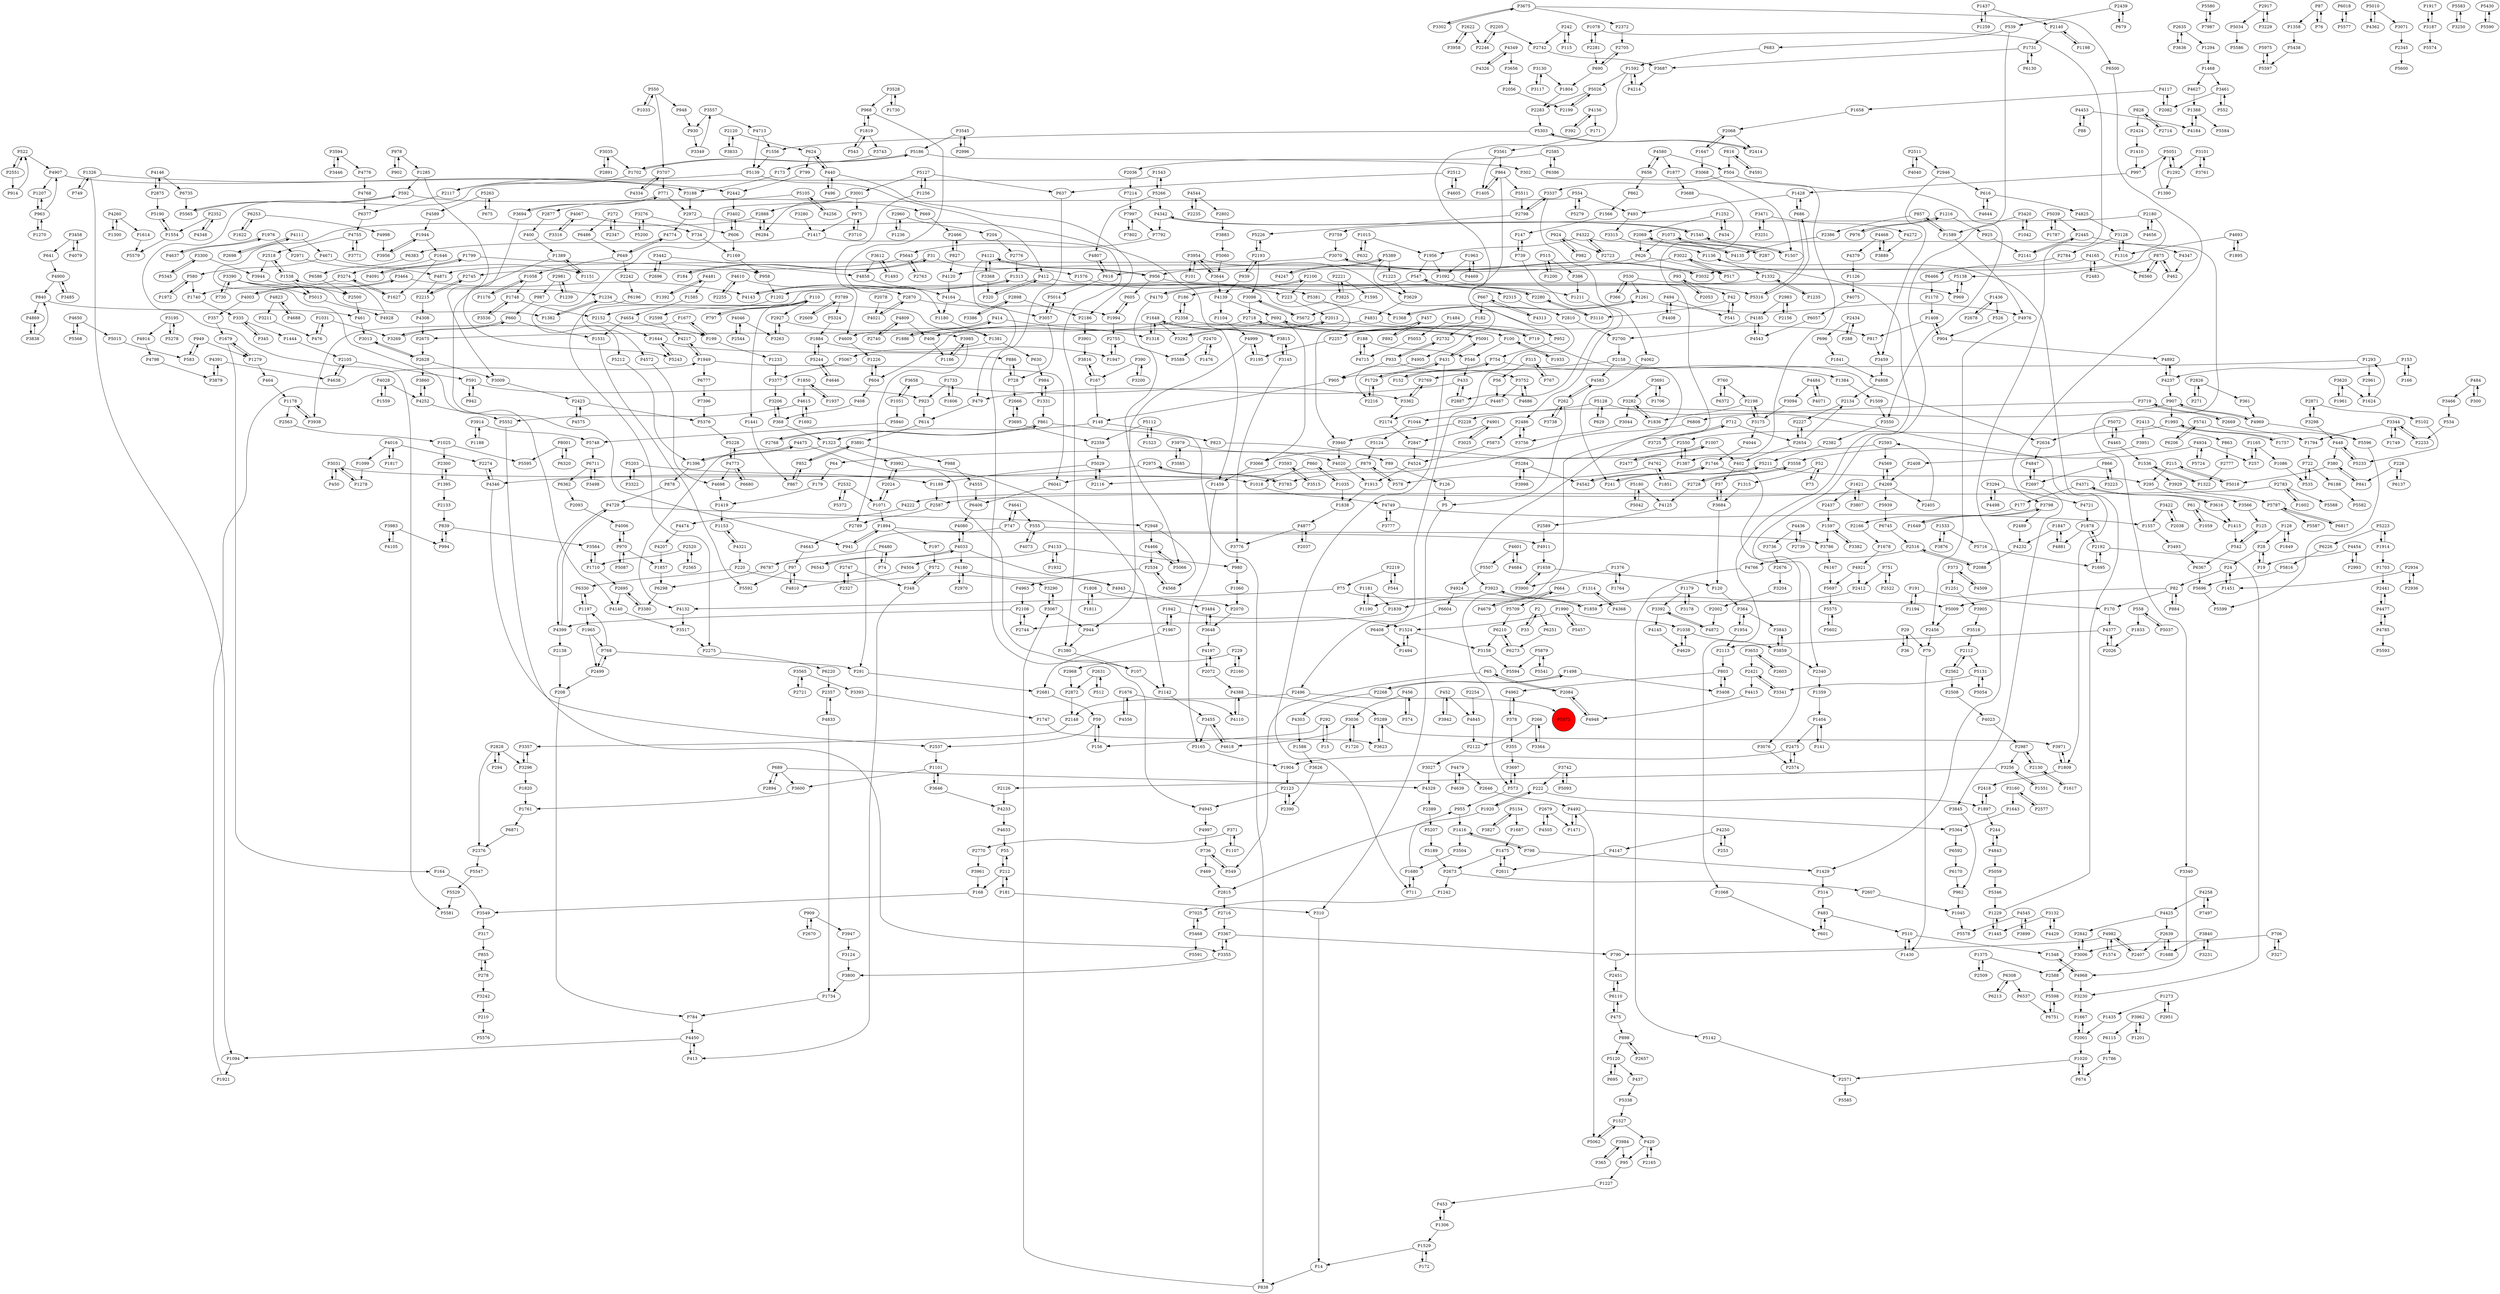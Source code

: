 digraph {
	P1428 -> P493
	P554 -> P5212
	P1498 -> P3408
	P2442 -> P3402
	P968 -> P1180
	P5580 -> P7987
	P4877 -> P2037
	P2072 -> P4197
	P2358 -> P100
	P1687 -> P1475
	P6367 -> P5696
	P3761 -> P3101
	P1007 -> P2477
	P2358 -> P406
	P4133 -> P1932
	P4143 -> P1313
	P3992 -> P2024
	P2961 -> P1624
	P1559 -> P4028
	P504 -> P3337
	P89 -> P126
	P3464 -> P4143
	P5568 -> P4650
	P3175 -> P2198
	P1007 -> P402
	P839 -> P994
	P5034 -> P5586
	P97 -> P5592
	P2609 -> P3789
	P1376 -> P1764
	P4033 -> P4180
	P4197 -> P2072
	P2002 -> P4872
	P1252 -> P434
	P14 -> P838
	P768 -> P1197
	P4020 -> P1913
	P504 -> P3550
	P1436 -> P526
	P2587 -> P2789
	P2001 -> P1667
	P4921 -> P2412
	P2728 -> P4125
	P3648 -> P4197
	P4140 -> P3517
	P4871 -> P2215
	P4067 -> P3316
	P2871 -> P3298
	P5062 -> P1527
	P1059 -> P61
	P4544 -> P2802
	P4321 -> P220
	P4222 -> P4474
	P2108 -> P4399
	P6537 -> P6751
	P3302 -> P3675
	P1322 -> P1536
	P534 -> P2233
	P1894 -> P197
	P6115 -> P1786
	P335 -> P1444
	P1993 -> P1757
	P2669 -> P1794
	P5211 -> P241
	P3464 -> P4003
	P1731 -> P6130
	P1809 -> P2418
	P420 -> P2165
	P2993 -> P4454
	P5087 -> P970
	P1404 -> P141
	P4715 -> P188
	P1884 -> P5244
	P4117 -> P1658
	P1897 -> P2418
	P898 -> P2657
	P6298 -> P3380
	P1877 -> P3688
	P827 -> P2466
	P2423 -> P5376
	P2888 -> P6284
	P1313 -> P4143
	P3504 -> P1680
	P1416 -> P3504
	P97 -> P4810
	P4755 -> P3771
	P3594 -> P3446
	P728 -> P2666
	P618 -> P4807
	P1878 -> P2192
	P3274 -> P1627
	P4349 -> P4326
	P2744 -> P2108
	P686 -> P5316
	P1710 -> P2695
	P5131 -> P5054
	P4650 -> P5568
	P156 -> P59
	P1273 -> P1435
	P4997 -> P736
	P4637 -> P1976
	P4237 -> P907
	P4347 -> P462
	P3942 -> P452
	P1099 -> P1278
	P4575 -> P2423
	P1622 -> P6253
	P1734 -> P784
	P1256 -> P4609
	P5716 -> P1695
	P220 -> P3290
	P4798 -> P3879
	P2496 -> P5573
	P390 -> P167
	P2934 -> P1451
	P857 -> P2386
	P994 -> P839
	P592 -> P669
	P100 -> P1933
	P952 -> P754
	P626 -> P956
	P2565 -> P2520
	P2038 -> P3422
	P2946 -> P3459
	P2268 -> P1498
	P2340 -> P1359
	P2280 -> P547
	P3442 -> P4858
	P1614 -> P5579
	P4474 -> P4207
	P1259 -> P1437
	P4943 -> P3484
	P294 -> P2828
	P4524 -> P1913
	P3742 -> P5093
	P949 -> P583
	P4147 -> P2611
	P949 -> P1279
	P2739 -> P4436
	P1648 -> P3292
	P2445 -> P2141
	P6408 -> P1494
	P1316 -> P3128
	P630 -> P984
	P3455 -> P5165
	P2001 -> P1020
	P5072 -> P4465
	P3688 -> P3923
	P4492 -> P1471
	P3390 -> P5013
	P722 -> P6188
	P3251 -> P3471
	P574 -> P456
	P3101 -> P3761
	P1659 -> P3900
	P1748 -> P2152
	P3938 -> P1178
	P4773 -> P5228
	P573 -> P3697
	P555 -> P3786
	P541 -> P42
	P5741 -> P5596
	P3022 -> P1068
	P2551 -> P522
	P3422 -> P2038
	P4170 -> P2100
	P1181 -> P1839
	P1234 -> P1382
	P295 -> P3566
	P4545 -> P3899
	P302 -> P1387
	P4260 -> P1300
	P15 -> P292
	P1475 -> P2611
	P3984 -> P365
	P3124 -> P3800
	P371 -> P2770
	P2123 -> P2390
	P469 -> P2815
	P5189 -> P2673
	P5575 -> P5602
	P5066 -> P4466
	P3393 -> P1747
	P1627 -> P3274
	P1382 -> P1234
	P6220 -> P2357
	P5059 -> P5346
	P924 -> P982
	P5552 -> P3355
	P798 -> P1416
	P484 -> P300
	P1476 -> P2470
	P1405 -> P864
	P522 -> P4907
	P771 -> P2972
	P1292 -> P1390
	P580 -> P1972
	P2424 -> P1410
	P3566 -> P125
	P288 -> P2434
	P712 -> P3725
	P390 -> P3200
	P1576 -> P5381
	P7214 -> P7997
	P4749 -> P3777
	P1107 -> P371
	P291 -> P2681
	P4388 -> P4110
	P3001 -> P6284
	P1617 -> P2130
	P6210 -> P6273
	P2783 -> P2587
	P1094 -> P1921
	P2113 -> P803
	P1390 -> P5051
	P669 -> P2466
	P3044 -> P3756
	P4348 -> P2352
	P5105 -> P4256
	P841 -> P380
	P3001 -> P2888
	P5015 -> P583
	P2611 -> P1475
	P1178 -> P2563
	P4185 -> P2700
	P515 -> P1200
	P82 -> P170
	P624 -> P440
	P924 -> P2723
	P2747 -> P348
	P5072 -> P2634
	P958 -> P1202
	P4572 -> P4698
	P5154 -> P3827
	P2105 -> P591
	P4809 -> P406
	P366 -> P530
	P1533 -> P5716
	P2875 -> P4146
	P1523 -> P5112
	P153 -> P166
	P4436 -> P2739
	P4346 -> P2537
	P3710 -> P975
	P1261 -> P1368
	P4945 -> P4997
	P4016 -> P1099
	P1895 -> P4693
	P909 -> P2670
	P2654 -> P2227
	P3035 -> P2891
	P1602 -> P2783
	P3098 -> P2718
	P695 -> P5120
	P4892 -> P4237
	P335 -> P345
	P7997 -> P7792
	P1543 -> P5581
	P1073 -> P287
	P3833 -> P2120
	P3594 -> P4776
	P3471 -> P4272
	P3031 -> P450
	P79 -> P1430
	P2215 -> P4308
	P5 -> P310
	P2755 -> P5589
	P840 -> P4869
	P1847 -> P4881
	P6110 -> P2451
	P4774 -> P649
	P3771 -> P4755
	P3798 -> P1649
	P1020 -> P2571
	P2718 -> P2675
	P2130 -> P2987
	P2216 -> P1729
	P197 -> P572
	P1415 -> P542
	P3256 -> P1551
	P573 -> P955
	P1388 -> P4184
	P414 -> P1886
	P2972 -> P1459
	P1015 -> P1956
	P4146 -> P2875
	P1649 -> P3798
	P1949 -> P6041
	P7997 -> P7802
	P4982 -> P2407
	P3859 -> P2340
	P6383 -> P6586
	P4580 -> P1877
	P4391 -> P3879
	P3022 -> P517
	P1949 -> P6777
	P3298 -> P448
	P2870 -> P1994
	P2783 -> P5588
	P2439 -> P679
	P1170 -> P1408
	P2927 -> P3985
	P1035 -> P860
	P3653 -> P2421
	P4601 -> P4684
	P2522 -> P751
	P4877 -> P3776
	P3725 -> P712
	P892 -> P457
	P1595 -> P5672
	P1677 -> P199
	P3752 -> P4467
	P6330 -> P1197
	P1176 -> P1058
	P28 -> P19
	P402 -> P57
	P3420 -> P1589
	P1545 -> P4342
	P1226 -> P604
	P314 -> P483
	P5565 -> P592
	P683 -> P1592
	P1408 -> P904
	P1368 -> P1261
	P1416 -> P798
	P4091 -> P1799
	P6480 -> P74
	P790 -> P2451
	P4823 -> P3211
	P3485 -> P4900
	P768 -> P2499
	P2698 -> P4111
	P526 -> P904
	P494 -> P4408
	P7396 -> P5376
	P1536 -> P1322
	P5266 -> P4807
	P4823 -> P4688
	P2755 -> P1947
	P3743 -> P173
	P2205 -> P2742
	P5289 -> P3971
	P3838 -> P4869
	P5879 -> P5594
	P4326 -> P4349
	P5200 -> P3276
	P970 -> P4006
	P5507 -> P4924
	P546 -> P433
	P2174 -> P2847
	P878 -> P4729
	P4170 -> P5066
	P692 -> P719
	P686 -> P1428
	P3899 -> P4545
	P1624 -> P1293
	P948 -> P930
	P591 -> P942
	P4003 -> P357
	P2571 -> P5585
	P6711 -> P3498
	P167 -> P3816
	P1313 -> P3940
	P3322 -> P5203
	P3827 -> P5154
	P1538 -> P5013
	P4921 -> P5697
	P1169 -> P958
	P4322 -> P1956
	P220 -> P6330
	P6308 -> P6537
	P5102 -> P5233
	P1878 -> P4881
	P5975 -> P5597
	P1408 -> P817
	P5165 -> P1904
	P1285 -> P3009
	P4468 -> P3889
	P2550 -> P3066
	P2716 -> P3367
	P1592 -> P5026
	P110 -> P797
	P24 -> P1451
	P1799 -> P4091
	P2255 -> P4610
	P5093 -> P3742
	P3561 -> P864
	P2414 -> P5303
	P4721 -> P1878
	P4023 -> P2987
	P5180 -> P4125
	P2100 -> P223
	P3160 -> P1643
	P3368 -> P4121
	P1976 -> P4637
	P1648 -> P3815
	P5697 -> P5575
	P6018 -> P5577
	P2585 -> P6386
	P754 -> P152
	P2520 -> P1710
	P4121 -> P3368
	P4121 -> P956
	P3900 -> P1659
	P8001 -> P6320
	P6480 -> P6787
	P4481 -> P1392
	P547 -> P186
	P1331 -> P984
	P73 -> P52
	P5091 -> P431
	P3392 -> P4145
	P3128 -> P2784
	P5324 -> P1884
	P4006 -> P970
	P2634 -> P4847
	P550 -> P3707
	P690 -> P2705
	P215 -> P5018
	P2562 -> P2112
	P272 -> P2347
	P3623 -> P5289
	P852 -> P867
	P3280 -> P1417
	P1179 -> P3178
	P1273 -> P2951
	P2345 -> P5600
	P1606 -> P1733
	P3006 -> P2842
	P31 -> P184
	P3009 -> P2423
	P3296 -> P3357
	P4639 -> P4479
	P182 -> P2732
	P2180 -> P3759
	P3446 -> P3594
	P1417 -> P6383
	P1035 -> P1838
	P558 -> P1833
	P4901 -> P3025
	P3223 -> P866
	P956 -> P605
	P199 -> P1677
	P6377 -> P4755
	P4346 -> P2274
	P1306 -> P453
	P2126 -> P4233
	P3565 -> P3393
	P2140 -> P1731
	P624 -> P799
	P3646 -> P1101
	P1507 -> P1545
	P6560 -> P875
	P2842 -> P3006
	P2675 -> P2628
	P3364 -> P266
	P2165 -> P420
	P2315 -> P2810
	P262 -> P3738
	P2740 -> P4809
	P855 -> P278
	P1730 -> P3528
	P4469 -> P1963
	P1920 -> P222
	P5468 -> P7025
	P2872 -> P2148
	P6170 -> P962
	P4252 -> P5552
	P6057 -> P4543
	P2357 -> P4833
	P861 -> P823
	P4969 -> P907
	P4467 -> P2174
	P6196 -> P4572
	P1917 -> P3187
	P2437 -> P1597
	P433 -> P479
	P2971 -> P4871
	P2728 -> P3558
	P1256 -> P5127
	P3905 -> P3518
	P3057 -> P728
	P816 -> P4591
	P368 -> P1323
	P5303 -> P1556
	P2802 -> P3883
	P2696 -> P3442
	P6253 -> P1622
	P6680 -> P4773
	P2300 -> P1395
	P1702 -> P5186
	P355 -> P3697
	P1731 -> P3687
	P3130 -> P1804
	P1819 -> P3743
	P3282 -> P3044
	P2327 -> P2747
	P939 -> P2193
	P242 -> P2742
	P3777 -> P4749
	P816 -> P504
	P3117 -> P3130
	P1531 -> P5592
	P4776 -> P4768
	P1747 -> P3623
	P616 -> P4644
	P3067 -> P944
	P3282 -> P1836
	P987 -> P660
	P2603 -> P3653
	P4105 -> P3983
	P2192 -> P3230
	P2654 -> P2134
	P3954 -> P101
	P5284 -> P4542
	P1018 -> P4749
	P1761 -> P6871
	P5879 -> P5541
	P4825 -> P3128
	P4391 -> P4638
	P4999 -> P1195
	P3658 -> P3362
	P1954 -> P364
	P1358 -> P5438
	P2134 -> P2227
	P3719 -> P6808
	P601 -> P483
	P2676 -> P3204
	P530 -> P366
	P2512 -> P4605
	P5190 -> P1554
	P4046 -> P3263
	P292 -> P15
	P988 -> P4555
	P3461 -> P552
	P6251 -> P6273
	P1092 -> P1211
	P6777 -> P7396
	P4968 -> P3230
	P1746 -> P4542
	P3646 -> P4233
	P799 -> P2442
	P1179 -> P3392
	P751 -> P2522
	P184 -> P31
	P1990 -> P1524
	P2894 -> P689
	P128 -> P28
	P656 -> P862
	P3036 -> P1720
	P1389 -> P1151
	P1086 -> P535
	P3616 -> P4371
	P4843 -> P5059
	P1692 -> P4615
	P1678 -> P4921
	P626 -> P517
	P2705 -> P690
	P1894 -> P941
	P4833 -> P1734
	P1961 -> P3620
	P739 -> P147
	P42 -> P3110
	P1235 -> P1332
	P4583 -> P262
	P2666 -> P3695
	P440 -> P496
	P4125 -> P2589
	P1437 -> P2140
	P554 -> P493
	P689 -> P3600
	P706 -> P3006
	P2423 -> P4575
	P3422 -> P1557
	P3951 -> P2408
	P719 -> P573
	P1044 -> P5124
	P4556 -> P1676
	P5597 -> P5975
	P1509 -> P3550
	P2516 -> P4766
	P4120 -> P4164
	P5112 -> P2359
	P3545 -> P2996
	P1658 -> P2068
	P87 -> P1358
	P448 -> P380
	P65 -> P549
	P3691 -> P1706
	P412 -> P223
	P4773 -> P6680
	P4033 -> P4943
	P1956 -> P1092
	P5696 -> P5599
	P862 -> P1566
	P1202 -> P2598
	P1239 -> P2981
	P378 -> P4962
	P461 -> P3013
	P4610 -> P2255
	P4256 -> P5105
	P2407 -> P4982
	P3947 -> P3124
	P4545 -> P5578
	P5748 -> P6711
	P861 -> P2768
	P74 -> P6480
	P3094 -> P3175
	P208 -> P784
	P2563 -> P1025
	P1956 -> P547
	P728 -> P886
	P2981 -> P1239
	P4633 -> P55
	P5207 -> P5189
	P4484 -> P4071
	P7025 -> P5468
	P2628 -> P3860
	P4693 -> P1316
	P2635 -> P3636
	P4544 -> P2235
	P191 -> P1194
	P75 -> P5009
	P5051 -> P997
	P1548 -> P4968
	P2631 -> P512
	P52 -> P73
	P1314 -> P1190
	P3110 -> P2280
	P3684 -> P120
	P1786 -> P674
	P2798 -> P3337
	P2828 -> P294
	P3961 -> P168
	P1468 -> P3461
	P1261 -> P4976
	P4073 -> P555
	P2975 -> P3783
	P5203 -> P1189
	P365 -> P3984
	P5511 -> P2798
	P3484 -> P3648
	P2180 -> P4656
	P4342 -> P7792
	P866 -> P2697
	P327 -> P706
	P3979 -> P3585
	P736 -> P549
	P3175 -> P4044
	P2486 -> P5873
	P4075 -> P6057
	P452 -> P3942
	P734 -> P1169
	P4713 -> P1556
	P1498 -> P2268
	P838 -> P3067
	P4568 -> P2534
	P4477 -> P4785
	P244 -> P4843
	P2158 -> P4583
	P2593 -> P64
	P4934 -> P3558
	P583 -> P949
	P3891 -> P988
	P2776 -> P1313
	P1435 -> P2001
	P2574 -> P2475
	P4269 -> P4222
	P2037 -> P4877
	P5787 -> P5587
	P4810 -> P97
	P5091 -> P2718
	P1914 -> P5223
	P5228 -> P4773
	P4269 -> P5939
	P907 -> P4969
	P904 -> P4892
	P930 -> P3349
	P2898 -> P3386
	P2140 -> P1198
	P2622 -> P3958
	P4591 -> P816
	P3274 -> P1740
	P1430 -> P510
	P5741 -> P6206
	P4033 -> P4080
	P1165 -> P1086
	P6308 -> P6213
	P2193 -> P3098
	P315 -> P56
	P5105 -> P2877
	P171 -> P3561
	P3983 -> P994
	P4858 -> P4164
	P186 -> P2358
	P3707 -> P4334
	P1285 -> P592
	P2593 -> P4569
	P6320 -> P8001
	P4132 -> P3517
	P5438 -> P5597
	P1597 -> P3786
	P2072 -> P4388
	P550 -> P948
	P5468 -> P5591
	P5724 -> P4934
	P4609 -> P1226
	P2483 -> P4165
	P2389 -> P5207
	P1445 -> P1229
	P2635 -> P1294
	P2589 -> P4911
	P1621 -> P2437
	P6466 -> P1170
	P4643 -> P97
	P1197 -> P1965
	P4477 -> P2441
	P3940 -> P4020
	P1236 -> P2960
	P2588 -> P5598
	P2470 -> P5589
	P942 -> P591
	P2489 -> P4232
	P550 -> P1033
	P976 -> P1216
	P962 -> P1045
	P5029 -> P1189
	P448 -> P5233
	P4881 -> P1847
	P147 -> P739
	P5223 -> P1914
	P1679 -> P1279
	P2013 -> P952
	P3752 -> P4686
	P4040 -> P2511
	P3032 -> P3070
	P4688 -> P4823
	P3367 -> P3355
	P543 -> P1819
	P1920 -> P2815
	P2714 -> P828
	P164 -> P3549
	P6604 -> P6408
	P1729 -> P431
	P278 -> P855
	P2654 -> P402
	P4165 -> P6560
	P1180 -> P1381
	P4322 -> P3340
	P2352 -> P1554
	P3694 -> P5243
	P2421 -> P3341
	P93 -> P42
	P3263 -> P2927
	P1894 -> P4911
	P400 -> P1389
	P1294 -> P1468
	P1437 -> P1259
	P3984 -> P95
	P1838 -> P4877
	P2987 -> P2130
	P3368 -> P320
	P4453 -> P4184
	P5112 -> P1523
	P3815 -> P1648
	P2268 -> P4303
	P1292 -> P5051
	P3160 -> P2577
	P2386 -> P4135
	P860 -> P1035
	P3789 -> P5324
	P2470 -> P1476
	P5939 -> P6745
	P2500 -> P461
	P1058 -> P1748
	P817 -> P3459
	P4847 -> P2697
	P3653 -> P2603
	P637 -> P4945
	P3914 -> P5748
	P2372 -> P2705
	P1326 -> P749
	P4247 -> P5389
	P2105 -> P4638
	P3616 -> P1415
	P4928 -> P1538
	P1538 -> P2518
	P6253 -> P4998
	P476 -> P1031
	P3195 -> P4914
	P3066 -> P1459
	P2193 -> P939
	P4260 -> P1614
	P1543 -> P5266
	P1648 -> P1318
	P3128 -> P1316
	P522 -> P2551
	P1451 -> P24
	P3067 -> P3290
	P76 -> P87
	P5124 -> P879
	P1126 -> P4075
	P320 -> P412
	P3269 -> P660
	P4111 -> P2698
	P7987 -> P5580
	P5026 -> P2283
	P3458 -> P4079
	P3006 -> P2588
	P3290 -> P3067
	P2544 -> P4046
	P2960 -> P1236
	P1703 -> P2441
	P1293 -> P905
	P2198 -> P3175
	P2192 -> P1695
	P6273 -> P6210
	P542 -> P6367
	P2376 -> P5547
	P4654 -> P1531
	P1441 -> P867
	P315 -> P767
	P153 -> P4237
	P1104 -> P4999
	P978 -> P902
	P1181 -> P1190
	P3377 -> P3206
	P272 -> P6486
	P2405 -> P2593
	P2466 -> P827
	P2024 -> P1071
	P1033 -> P550
	P2228 -> P3940
	P1436 -> P2678
	P4905 -> P2216
	P1375 -> P2509
	P3962 -> P6115
	P2082 -> P4117
	P5212 -> P1396
	P2970 -> P4180
	P1300 -> P4260
	P5051 -> P1292
	P1201 -> P3962
	P4028 -> P4252
	P110 -> P2152
	P939 -> P4139
	P1592 -> P2496
	P1323 -> P4132
	P494 -> P541
	P1592 -> P4214
	P3825 -> P2221
	P3845 -> P962
	P3057 -> P5014
	P5120 -> P695
	P6586 -> P2500
	P898 -> P5120
	P453 -> P1306
	P6817 -> P5787
	P3296 -> P1820
	P3098 -> P5672
	P287 -> P1073
	P3859 -> P3843
	P2768 -> P861
	P3518 -> P2112
	P1585 -> P4654
	P222 -> P1897
	P3901 -> P3816
	P4808 -> P2134
	P1545 -> P1507
	P605 -> P1994
	P4907 -> P3188
	P3675 -> P2372
	P2100 -> P2315
	P2670 -> P909
	P2723 -> P4322
	P2158 -> P2634
	P5389 -> P3629
	P2242 -> P6196
	P5014 -> P3057
	P4269 -> P2405
	P614 -> P3891
	P5139 -> P2117
	P4329 -> P2389
	P749 -> P1326
	P6130 -> P1731
	P2678 -> P1436
	P592 -> P5565
	P970 -> P1857
	P3132 -> P1445
	P6871 -> P2376
	P3786 -> P6167
	P5010 -> P4362
	P1151 -> P1389
	P262 -> P4583
	P5596 -> P5599
	P2024 -> P3992
	P4111 -> P4671
	P2718 -> P5091
	P2068 -> P1647
	P803 -> P3408
	P3648 -> P3484
	P4569 -> P4269
	P2783 -> P1602
	P1278 -> P3031
	P1794 -> P722
	P4901 -> P2847
	P120 -> P364
	P223 -> P2013
	P6711 -> P6362
	P4982 -> P790
	P278 -> P3242
	P2695 -> P4140
	P2 -> P6251
	P606 -> P1169
	P3843 -> P3859
	P2960 -> P204
	P2518 -> P3944
	P1944 -> P3956
	P6041 -> P6406
	P212 -> P55
	P4479 -> P4639
	P4003 -> P3464
	P2520 -> P2565
	P115 -> P242
	P2518 -> P1538
	P56 -> P4467
	P3315 -> P1136
	P2870 -> P4021
	P3695 -> P2666
	P6137 -> P228
	P166 -> P153
	P3550 -> P2382
	P2639 -> P2407
	P3675 -> P6500
	P606 -> P3402
	P4968 -> P1548
	P4156 -> P171
	P679 -> P2439
	P3390 -> P1382
	P674 -> P1020
	P3985 -> P1186
	P4233 -> P4633
	P2550 -> P1387
	P1820 -> P1761
	P1967 -> P2681
	P310 -> P14
	P747 -> P4641
	P204 -> P2776
	P2186 -> P3901
	P1972 -> P580
	P4146 -> P6735
	P969 -> P5138
	P2508 -> P4023
	P852 -> P3891
	P1189 -> P2587
	P29 -> P36
	P5672 -> P3098
	P5940 -> P5748
	P4914 -> P4798
	P75 -> P4132
	P1190 -> P1181
	P5873 -> P4524
	P1211 -> P2486
	P4067 -> P734
	P1921 -> P1949
	P168 -> P3549
	P3188 -> P2972
	P1315 -> P3684
	P530 -> P969
	P2219 -> P544
	P667 -> P182
	P660 -> P1531
	P5142 -> P2571
	P760 -> P2198
	P6110 -> P475
	P4969 -> P5596
	P2108 -> P2744
	P1165 -> P257
	P4044 -> P1746
	P172 -> P1529
	P554 -> P5279
	P3195 -> P5278
	P4481 -> P1585
	P4408 -> P494
	P1646 -> P3274
	P604 -> P1226
	P357 -> P1679
	P3691 -> P3282
	P3620 -> P1624
	P2088 -> P2516
	P3838 -> P840
	P5583 -> P3250
	P618 -> P5014
	P840 -> P461
	P515 -> P386
	P2534 -> P4568
	P1574 -> P4982
	P1804 -> P2283
	P266 -> P3364
	P5211 -> P295
	P1746 -> P3076
	P2534 -> P4963
	P1468 -> P4627
	P2084 -> P65
	P4729 -> P4399
	P52 -> P1315
	P5154 -> P1687
	P5289 -> P3623
	P2130 -> P1617
	P364 -> P1954
	P2254 -> P4845
	P2763 -> P5643
	P2679 -> P4505
	P3362 -> P2769
	P253 -> P4250
	P4232 -> P2088
	P1388 -> P5584
	P3883 -> P5060
	P2056 -> P2199
	P5128 -> P1044
	P1749 -> P3344
	P4809 -> P2740
	P1101 -> P3600
	P2227 -> P2654
	P2439 -> P539
	P3891 -> P852
	P1025 -> P5595
	P408 -> P368
	P3789 -> P2609
	P1384 -> P1509
	P1937 -> P1850
	P42 -> P541
	P6745 -> P2516
	P1251 -> P3905
	P3564 -> P1710
	P875 -> P462
	P2221 -> P1595
	P4121 -> P479
	P1551 -> P3256
	P1914 -> P1703
	P3022 -> P4120
	P1965 -> P768
	P1963 -> P4469
	P5060 -> P3644
	P414 -> P1318
	P1153 -> P4321
	P483 -> P601
	P982 -> P924
	P4117 -> P2082
	P2123 -> P4945
	P4504 -> P4810
	P4845 -> P2122
	P126 -> P5
	P2120 -> P624
	P364 -> P3843
	P2198 -> P1836
	P1020 -> P674
	P5243 -> P1644
	P914 -> P522
	P547 -> P2280
	P4436 -> P3736
	P179 -> P1419
	P984 -> P1331
	P864 -> P5511
	P4214 -> P1592
	P1227 -> P453
	P1071 -> P1894
	P1216 -> P925
	P4650 -> P5015
	P689 -> P2894
	P110 -> P1441
	P2026 -> P4377
	P907 -> P1993
	P580 -> P1740
	P59 -> P2537
	P1475 -> P2673
	P215 -> P295
	P7497 -> P4258
	P5430 -> P5590
	P4016 -> P2274
	P5026 -> P2199
	P784 -> P4450
	P1904 -> P2123
	P496 -> P440
	P1306 -> P1529
	P649 -> P2242
	P3923 -> P1839
	P907 -> P2228
	P909 -> P3947
	P3341 -> P2421
	P823 -> P89
	P257 -> P1165
	P3013 -> P2628
	P4644 -> P616
	P101 -> P3954
	P5278 -> P3195
	P2917 -> P3229
	P4641 -> P555
	P1396 -> P4475
	P2828 -> P2376
	P2 -> P33
	P2274 -> P4346
	P2445 -> P4347
	P4934 -> P257
	P857 -> P1589
	P5186 -> P1702
	P2975 -> P4346
	P660 -> P3269
	P3889 -> P4468
	P2769 -> P3362
	P5010 -> P3071
	P3357 -> P3296
	P4139 -> P692
	P1527 -> P5062
	P5042 -> P5180
	P860 -> P1018
	P5541 -> P5879
	P4145 -> P4629
	P4638 -> P2105
	P82 -> P884
	P1419 -> P1153
	P1740 -> P335
	P5364 -> P6592
	P2486 -> P3756
	P1994 -> P2755
	P5372 -> P2532
	P3929 -> P5787
	P1849 -> P128
	P2408 -> P4269
	P4454 -> P2993
	P1644 -> P886
	P4165 -> P618
	P3528 -> P1730
	P2122 -> P3027
	P649 -> P1058
	P2917 -> P5034
	P3515 -> P3593
	P4831 -> P817
	P5316 -> P686
	P4693 -> P1895
	P1676 -> P4110
	P4963 -> P2108
	P3355 -> P3367
	P3558 -> P2728
	P4371 -> P177
	P6226 -> P5816
	P768 -> P291
	P1195 -> P4999
	P1527 -> P420
	P902 -> P978
	P3600 -> P1761
	P2412 -> P1859
	P1680 -> P955
	P2156 -> P2983
	P1932 -> P4133
	P667 -> P4313
	P1025 -> P2300
	P3256 -> P2126
	P4080 -> P4033
	P6735 -> P5565
	P4313 -> P667
	P3798 -> P2489
	P1178 -> P3938
	P4362 -> P5010
	P5186 -> P302
	P3719 -> P2669
	P406 -> P1186
	P4399 -> P2138
	P3466 -> P534
	P2810 -> P2700
	P1886 -> P414
	P2697 -> P3845
	P456 -> P574
	P3536 -> P1748
	P1566 -> P147
	P2871 -> P5102
	P6386 -> P2585
	P440 -> P624
	P1293 -> P2961
	P5816 -> P5696
	P730 -> P3390
	P1136 -> P1332
	P963 -> P4907
	P177 -> P2166
	P3612 -> P1493
	P475 -> P898
	P692 -> P4609
	P5389 -> P1223
	P1078 -> P1429
	P956 -> P5316
	P4679 -> P664
	P4133 -> P980
	P4342 -> P1545
	P2233 -> P3344
	P3684 -> P57
	P3200 -> P390
	P371 -> P1107
	P4872 -> P3392
	P4207 -> P1857
	P241 -> P5211
	P5223 -> P6226
	P2215 -> P2745
	P348 -> P572
	P2826 -> P361
	P3076 -> P2574
	P1207 -> P963
	P879 -> P578
	P6372 -> P760
	P475 -> P6110
	P2359 -> P5029
	P578 -> P879
	P2877 -> P400
	P2695 -> P3380
	P3498 -> P6711
	P1954 -> P2113
	P3944 -> P2500
	P457 -> P892
	P262 -> P5
	P2646 -> P4492
	P751 -> P2412
	P4962 -> P378
	P1395 -> P2133
	P4686 -> P3752
	P760 -> P6372
	P1060 -> P2070
	P457 -> P2257
	P2100 -> P4170
	P3344 -> P1794
	P3145 -> P3776
	P3187 -> P5574
	P1051 -> P5940
	P348 -> P413
	P1318 -> P1648
	P1229 -> P1445
	P2669 -> P3719
	P1729 -> P2216
	P188 -> P546
	P4258 -> P7497
	P4454 -> P19
	P1554 -> P5190
	P1799 -> P958
	P4164 -> P1180
	P3971 -> P1809
	P1710 -> P3564
	P3392 -> P4872
	P1252 -> P2069
	P1993 -> P2550
	P1038 -> P4629
	P2281 -> P1078
	P5131 -> P3341
	P2983 -> P4185
	P6543 -> P4033
	P29 -> P79
	P1556 -> P5139
	P1381 -> P630
	P3204 -> P2002
	P4755 -> P2518
	P3035 -> P1702
	P3230 -> P1667
	P5279 -> P554
	P4252 -> P3860
	P1279 -> P464
	P188 -> P4715
	P1787 -> P5039
	P905 -> P148
	P706 -> P327
	P4349 -> P3656
	P2148 -> P3357
	P5138 -> P2275
	P4184 -> P1388
	P1859 -> P3923
	P933 -> P2732
	P2158 -> P2769
	P4900 -> P840
	P4998 -> P3956
	P1720 -> P3036
	P3250 -> P5583
	P1326 -> P1094
	P530 -> P1261
	P368 -> P3206
	P373 -> P1251
	P3557 -> P4713
	P879 -> P2116
	P6406 -> P4080
	P535 -> P722
	P2742 -> P3687
	P4589 -> P1944
	P5053 -> P4715
	P1942 -> P1967
	P2777 -> P1322
	P1695 -> P2192
	P4016 -> P1817
	P4629 -> P1038
	P2280 -> P3110
	P2951 -> P1273
	P3294 -> P4721
	P199 -> P1233
	P1884 -> P1947
	P4021 -> P2870
	P5338 -> P1527
	P2496 -> P2148
	P2537 -> P1101
	P4684 -> P4601
	P944 -> P1380
	P59 -> P156
	P317 -> P855
	P978 -> P1285
	P4250 -> P4147
	P1197 -> P6330
	P3675 -> P3302
	P3636 -> P2635
	P4071 -> P4484
	P3985 -> P2789
	P4610 -> P2870
	P2221 -> P3825
	P3459 -> P4808
	P1234 -> P1381
	P2084 -> P4948
	P3658 -> P1051
	P656 -> P4580
	P3471 -> P3251
	P61 -> P1415
	P2117 -> P6377
	P3300 -> P5345
	P1242 -> P7025
	P2948 -> P4466
	P2180 -> P3032
	P544 -> P2219
	P3742 -> P222
	P4907 -> P1207
	P5263 -> P4589
	P1194 -> P191
	P1589 -> P4976
	P3694 -> P771
	P3561 -> P1405
	P1216 -> P976
	P464 -> P1178
	P2138 -> P208
	P2983 -> P2156
	P19 -> P28
	P4948 -> P2084
	P2972 -> P4774
	P2499 -> P208
	P433 -> P2887
	P5263 -> P675
	P300 -> P484
	P6808 -> P3783
	P170 -> P4377
	P7802 -> P7997
	P3402 -> P606
	P2679 -> P1471
	P1808 -> P2070
	P1380 -> P107
	P1976 -> P2971
	P3276 -> P606
	P8001 -> P5595
	P747 -> P291
	P4466 -> P2534
	P1679 -> P164
	P1811 -> P1808
	P1314 -> P4368
	P3367 -> P790
	P1524 -> P3158
	P1323 -> P3992
	P228 -> P841
	P1270 -> P963
	P4671 -> P1151
	P373 -> P4509
	P4425 -> P2842
	P3071 -> P2345
	P2112 -> P2562
	P1392 -> P4481
	P4505 -> P2679
	P2421 -> P4415
	P3380 -> P2695
	P222 -> P1920
	P5590 -> P5430
	P1819 -> P543
	P1588 -> P3626
	P173 -> P3188
	P1071 -> P2024
	P3876 -> P1533
	P3344 -> P2233
	P3629 -> P4831
	P483 -> P510
	P4180 -> P2970
	P968 -> P1819
	P2070 -> P3648
	P7792 -> P5643
	P479 -> P614
	P4250 -> P253
	P3355 -> P3800
	P3292 -> P2013
	P803 -> P4962
	P5577 -> P6018
	P345 -> P335
	P2347 -> P272
	P2275 -> P6220
	P57 -> P3684
	P3626 -> P2390
	P4450 -> P1094
	P1990 -> P5457
	P1702 -> P2117
	P2509 -> P1375
	P24 -> P82
	P980 -> P1060
	P3187 -> P1917
	P5643 -> P2763
	P3455 -> P4618
	P4807 -> P618
	P3344 -> P1749
	P2987 -> P3256
	P2770 -> P3961
	P3759 -> P3070
	P664 -> P5709
	P3493 -> P6367
	P2607 -> P1045
	P4618 -> P3455
	P431 -> P5091
	P517 -> P3022
	P210 -> P5576
	P1389 -> P941
	P2585 -> P2036
	P866 -> P3223
	P1375 -> P2588
	P2160 -> P229
	P440 -> P2186
	P3656 -> P2056
	P2257 -> P1195
	P4656 -> P2180
	P1078 -> P2281
	P875 -> P5138
	P1417 -> P1380
	P1529 -> P14
	P4475 -> P1396
	P55 -> P212
	P1621 -> P3807
	P2577 -> P3160
	P5547 -> P5529
	P3549 -> P317
	P3316 -> P4067
	P3840 -> P1688
	P93 -> P2053
	P378 -> P355
	P3068 -> P1507
	P632 -> P1015
	P549 -> P736
	P2732 -> P933
	P456 -> P3036
	P2789 -> P4643
	P181 -> P310
	P3031 -> P1278
	P3860 -> P4252
	P4615 -> P5552
	P4046 -> P2544
	P591 -> P923
	P2036 -> P7214
	P2451 -> P6110
	P3294 -> P4498
	P1850 -> P4615
	P3031 -> P1018
	P3517 -> P2275
	P5127 -> P637
	P4654 -> P199
	P31 -> P1576
	P3958 -> P2622
	P4033 -> P6543
	P1947 -> P2755
	P3783 -> P2975
	P975 -> P1417
	P2981 -> P987
	P181 -> P212
	P167 -> P148
	P3442 -> P2696
	P4924 -> P6604
	P5602 -> P5575
	P2657 -> P898
	P828 -> P2424
	P2828 -> P3296
	P4133 -> P4504
	P242 -> P115
	P33 -> P2
	P4399 -> P4729
	P2141 -> P2445
	P1031 -> P476
	P2747 -> P2327
	P3242 -> P210
	P1676 -> P4556
	P4492 -> P5062
	P2631 -> P2872
	P4773 -> P4698
	P2700 -> P2158
	P1494 -> P1524
	P3979 -> P4020
	P4999 -> P944
	P5128 -> P1809
	P191 -> P170
	P4377 -> P2113
	P5376 -> P5228
	P3206 -> P368
	P2477 -> P1007
	P970 -> P5087
	P1647 -> P3068
	P5039 -> P1787
	P493 -> P3315
	P5643 -> P2745
	P754 -> P1384
	P558 -> P5037
	P1994 -> P605
	P4237 -> P4892
	P228 -> P6137
	P1200 -> P515
	P5139 -> P412
	P1410 -> P997
	P2934 -> P2936
	P4371 -> P3616
	P2219 -> P75
	P3776 -> P980
	P712 -> P2654
	P229 -> P2968
	P3276 -> P5200
	P689 -> P4329
	P2681 -> P59
	P2382 -> P5211
	P3620 -> P1961
	P827 -> P4120
	P696 -> P1841
	P5266 -> P1543
	P2352 -> P4348
	P3914 -> P1188
	P4217 -> P1949
	P1493 -> P3612
	P5120 -> P437
	P431 -> P1729
	P1897 -> P244
	P2499 -> P768
	P2532 -> P5372
	P128 -> P1849
	P4165 -> P2483
	P1706 -> P3691
	P1188 -> P3914
	P5029 -> P2116
	P5203 -> P3322
	P875 -> P6560
	P6362 -> P2093
	P380 -> P841
	P4749 -> P1557
	P2456 -> P79
	P3644 -> P3954
	P100 -> P546
	P3738 -> P262
	P1808 -> P1811
	P2390 -> P2123
	P6284 -> P2888
	P2511 -> P4040
	P3923 -> P1859
	P5037 -> P558
	P5128 -> P629
	P863 -> P2777
	P955 -> P1416
	P736 -> P469
	P798 -> P1429
	P5180 -> P5042
	P2927 -> P3263
	P4269 -> P4569
	P4475 -> P107
	P975 -> P3710
	P2968 -> P2872
	P864 -> P952
	P3130 -> P3117
	P1042 -> P3420
	P3557 -> P930
	P4465 -> P1536
	P1757 -> P1993
	P437 -> P5338
	P1644 -> P5243
	P5039 -> P2445
	P1404 -> P2475
	P1764 -> P1376
	P4641 -> P747
	P4698 -> P1419
	P2826 -> P271
	P3337 -> P2798
	P1331 -> P861
	P4833 -> P2357
	P616 -> P4825
	P1332 -> P1235
	P5266 -> P4342
	P148 -> P838
	P2441 -> P4477
	P36 -> P29
	P3593 -> P6041
	P412 -> P320
	P1836 -> P3282
	P4766 -> P5142
	P3998 -> P5284
	P1963 -> P1092
	P1597 -> P3382
	P767 -> P315
	P1051 -> P3658
	P539 -> P2340
	P884 -> P82
	P2948 -> P4568
	P1381 -> P5067
	P4466 -> P5066
	P1223 -> P3629
	P4498 -> P3294
	P3962 -> P1201
	P6751 -> P5598
	P1933 -> P100
	P3800 -> P1734
	P1733 -> P923
	P2205 -> P2246
	P5067 -> P3377
	P484 -> P3466
	P3420 -> P1042
	P4831 -> P604
	P722 -> P535
	P3458 -> P641
	P4843 -> P244
	P3697 -> P573
	P1045 -> P5578
	P2069 -> P626
	P1524 -> P1494
	P4164 -> P3057
	P2946 -> P616
	P4377 -> P2026
	P87 -> P76
	P649 -> P4774
	P2622 -> P2246
	P4388 -> P5289
	P3593 -> P3515
	P2673 -> P2607
	P3585 -> P3979
	P4258 -> P4425
	P1332 -> P1202
	P1326 -> P2442
	P2898 -> P2186
	P5284 -> P3998
	P2192 -> P1878
	P4453 -> P88
	P271 -> P2826
	P1688 -> P2639
	P4110 -> P4388
	P2120 -> P3833
	P1817 -> P4016
	P1428 -> P686
	P2013 -> P3292
	P2116 -> P5029
	P3036 -> P4618
	P3807 -> P1621
	P4185 -> P4543
	P4605 -> P2512
	P1847 -> P4232
	P1733 -> P1606
	P2413 -> P3951
	P1659 -> P120
	P3390 -> P1234
	P6188 -> P5582
	P229 -> P2160
	P1965 -> P2499
	P4139 -> P1104
	P4492 -> P5364
	P2936 -> P2934
	P4303 -> P1588
	P2358 -> P186
	P452 -> P4845
	P4028 -> P1559
	P797 -> P110
	P5018 -> P215
	P3992 -> P1142
	P1589 -> P857
	P2875 -> P5190
	P3612 -> P4858
	P771 -> P3694
	P1833 -> P2026
	P392 -> P4156
	P2246 -> P2205
	P4135 -> P2069
	P1529 -> P172
	P1484 -> P5053
	P1459 -> P5165
	P1536 -> P3929
	P462 -> P875
	P839 -> P3564
	P6486 -> P649
	P1643 -> P5364
	P3956 -> P1944
	P1819 -> P968
	P1396 -> P878
	P2562 -> P2508
	P4869 -> P3838
	P3132 -> P4429
	P3386 -> P2898
	P3840 -> P3231
	P2532 -> P1071
	P552 -> P3461
	P512 -> P2631
	P3816 -> P167
	P997 -> P1428
	P5127 -> P3001
	P107 -> P1142
	P2283 -> P5303
	P6206 -> P5741
	P420 -> P95
	P380 -> P5018
	P572 -> P348
	P3954 -> P3644
	P1142 -> P3455
	P82 -> P5009
	P5233 -> P448
	P923 -> P614
	P4543 -> P4185
	P3001 -> P975
	P3736 -> P2676
	P3408 -> P803
	P3390 -> P730
	P1058 -> P1176
	P3211 -> P476
	P5529 -> P5581
	P3340 -> P4968
	P3298 -> P2871
	P4934 -> P5724
	P3879 -> P4391
	P4601 -> P5507
	P292 -> P156
	P6213 -> P6308
	P1748 -> P3536
	P963 -> P1207
	P4429 -> P3132
	P1851 -> P4762
	P4180 -> P4943
	P2511 -> P2946
	P3382 -> P1597
	P2199 -> P5026
	P4713 -> P5139
	P1990 -> P1038
	P4479 -> P2646
	P3362 -> P2174
	P5346 -> P1229
	P510 -> P1548
	P2598 -> P4217
	P3337 -> P4062
	P4334 -> P3707
	P5598 -> P6751
	P386 -> P1211
	P4976 -> P2456
	P3545 -> P5186
	P65 -> P2084
	P2434 -> P696
	P1857 -> P6298
	P2053 -> P93
	P1031 -> P3269
	P4509 -> P373
	P4542 -> P1746
	P1841 -> P4808
	P4415 -> P4948
	P434 -> P1252
	P5013 -> P4928
	P2888 -> P4140
	P3145 -> P3815
	P5127 -> P1256
	P1068 -> P601
	P2516 -> P2088
	P3687 -> P4214
	P864 -> P1405
	P28 -> P24
	P148 -> P1323
	P1101 -> P3646
	P4911 -> P1659
	P3101 -> P1292
	P5389 -> P4247
	P4762 -> P1851
	P4982 -> P1574
	P3565 -> P2721
	P5226 -> P2193
	P2628 -> P3013
	P690 -> P1804
	P2996 -> P3545
	P4762 -> P578
	P4580 -> P656
	P2475 -> P2574
	P2413 -> P863
	P629 -> P5128
	P4468 -> P4379
	P3815 -> P3145
	P61 -> P1059
	P3954 -> P4905
	P1667 -> P2001
	P1949 -> P4217
	P1677 -> P3938
	P5381 -> P1368
	P4484 -> P3094
	P3528 -> P968
	P2639 -> P1688
	P3178 -> P1179
	P4729 -> P2948
	P5709 -> P6210
	P361 -> P4969
	P1198 -> P2140
	P2166 -> P1678
	P95 -> P1227
	P4580 -> P504
	P1680 -> P711
	P2798 -> P5226
	P5303 -> P2414
	P152 -> P754
	P4768 -> P6377
	P1557 -> P3493
	P4450 -> P413
	P5457 -> P1990
	P2551 -> P914
	P1554 -> P5579
	P1387 -> P2550
	P3707 -> P771
	P1942 -> P1524
	P1395 -> P2300
	P1186 -> P3985
	P4465 -> P5072
	P4322 -> P2723
	P3983 -> P4105
	P5787 -> P6817
	P4272 -> P3889
	P4156 -> P392
	P1646 -> P1627
	P510 -> P1430
	P1229 -> P1136
	P4379 -> P1126
	P2847 -> P4524
	P1359 -> P1404
	P3756 -> P2486
	P4627 -> P1388
	P692 -> P3066
	P4368 -> P1314
	P1533 -> P3876
	P4900 -> P3485
	P2891 -> P3035
	P1015 -> P632
	P6210 -> P3158
	P212 -> P181
	P4615 -> P1692
	P2068 -> P2414
	P4062 -> P241
	P6167 -> P5697
	P2078 -> P4021
	P3644 -> P4139
	P4079 -> P3458
	P539 -> P683
	P1809 -> P3971
	P542 -> P125
	P431 -> P711
	P1233 -> P3377
	P675 -> P5263
	P266 -> P2122
	P3349 -> P3557
	P963 -> P1270
	P6592 -> P6170
	P110 -> P2927
	P2721 -> P3565
	P88 -> P4453
	P2475 -> P1904
	P3461 -> P2082
	P5009 -> P2456
	P4425 -> P2639
	P1279 -> P1679
	P2418 -> P1897
	P3695 -> P2359
	P4555 -> P6406
	P182 -> P2257
	P2193 -> P5226
	P2784 -> P6466
	P739 -> P2887
	P4671 -> P580
	P3158 -> P5594
	P2112 -> P5131
	P3027 -> P4329
	P3229 -> P2917
	P2093 -> P4006
	P1647 -> P2068
	P64 -> P179
	P3070 -> P3032
	P3231 -> P3840
	P6500 -> P3798
	P2887 -> P433
	P2281 -> P690
	P2815 -> P2716
	P1839 -> P2744
	P886 -> P728
	P1471 -> P4492
	P450 -> P3031
	P4646 -> P5244
	P1038 -> P3859
	P4321 -> P1153
	P6787 -> P6298
	P719 -> P692
	P4785 -> P5593
	P2434 -> P288
	P925 -> P2141
	P828 -> P2714
	P2235 -> P4544
	P2152 -> P1644
	P4785 -> P4477
	P2745 -> P2215
	P2512 -> P637
	P5244 -> P1884
	P125 -> P542
	P1850 -> P1937
	P2697 -> P4847
	P3070 -> P4871
	P212 -> P168
	P5138 -> P969
	P933 -> P3752
	P5244 -> P4646
	P5054 -> P5131
	P956 -> P4121
	P867 -> P852
	P413 -> P4450
	P711 -> P1680
	P2133 -> P839
	P604 -> P408
	P5345 -> P3300
	P1444 -> P2105
	P1429 -> P314
	P2069 -> P4135
	P2673 -> P1242
	P664 -> P4679
	P641 -> P4900
	P1376 -> P3900
	P933 -> P905
	P555 -> P4073
	P1967 -> P1942
	P941 -> P1894
	P1073 -> P626
	P1944 -> P1646
	P2628 -> P3009
	P4308 -> P2675
	P3300 -> P3944
	P1913 -> P1838
	P904 -> P1408
	P141 -> P1404
	P3025 -> P4901
	P5573 [shape=circle]
	P5573 [style=filled]
	P5573 [fillcolor=red]
}